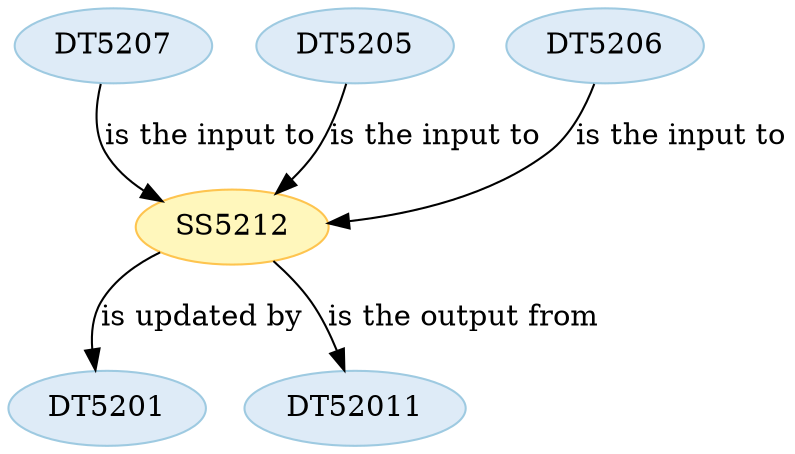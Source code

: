 strict digraph {


	"DT5207" [ color="2", colorscheme="blues3", fillcolor="1", style="filled",  weight=0 ];

	"DT5207" -> "SS5212" [ label="is the input to", labeltooltip="DT5207 - is the input to - SS5212",  weight=0 ];

	"SS5212" [ color="2", colorscheme="ylorbr3", fillcolor="1", style="filled",  weight=0 ];

	"SS5212" -> "DT5201" [ label="is updated by", labeltooltip="DT5201 - is updated by - SS5212",  weight=0 ];

	"SS5212" -> "DT52011" [ label="is the output from", labeltooltip="DT52011 - is the output from - SS5212",  weight=0 ];

	"DT5201" [ color="2", colorscheme="blues3", fillcolor="1", style="filled",  weight=0 ];

	"DT52011" [ color="2", colorscheme="blues3", fillcolor="1", style="filled",  weight=0 ];

	"DT5205" [ color="2", colorscheme="blues3", fillcolor="1", style="filled",  weight=0 ];

	"DT5205" -> "SS5212" [ label="is the input to", labeltooltip="DT5205 - is the input to - SS5212",  weight=0 ];

	"DT5206" [ color="2", colorscheme="blues3", fillcolor="1", style="filled",  weight=0 ];

	"DT5206" -> "SS5212" [ label="is the input to", labeltooltip="DT5206 - is the input to - SS5212",  weight=0 ];

}
